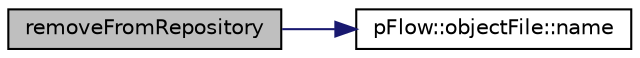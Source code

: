 digraph "removeFromRepository"
{
 // LATEX_PDF_SIZE
  edge [fontname="Helvetica",fontsize="10",labelfontname="Helvetica",labelfontsize="10"];
  node [fontname="Helvetica",fontsize="10",shape=record];
  rankdir="LR";
  Node1 [label="removeFromRepository",height=0.2,width=0.4,color="black", fillcolor="grey75", style="filled", fontcolor="black",tooltip="remove rep from the list of repositories"];
  Node1 -> Node2 [color="midnightblue",fontsize="10",style="solid",fontname="Helvetica"];
  Node2 [label="pFlow::objectFile::name",height=0.2,width=0.4,color="black", fillcolor="white", style="filled",URL="$classpFlow_1_1objectFile.html#a754ce9966caae1ee331378bf4a87269b",tooltip=" "];
}
